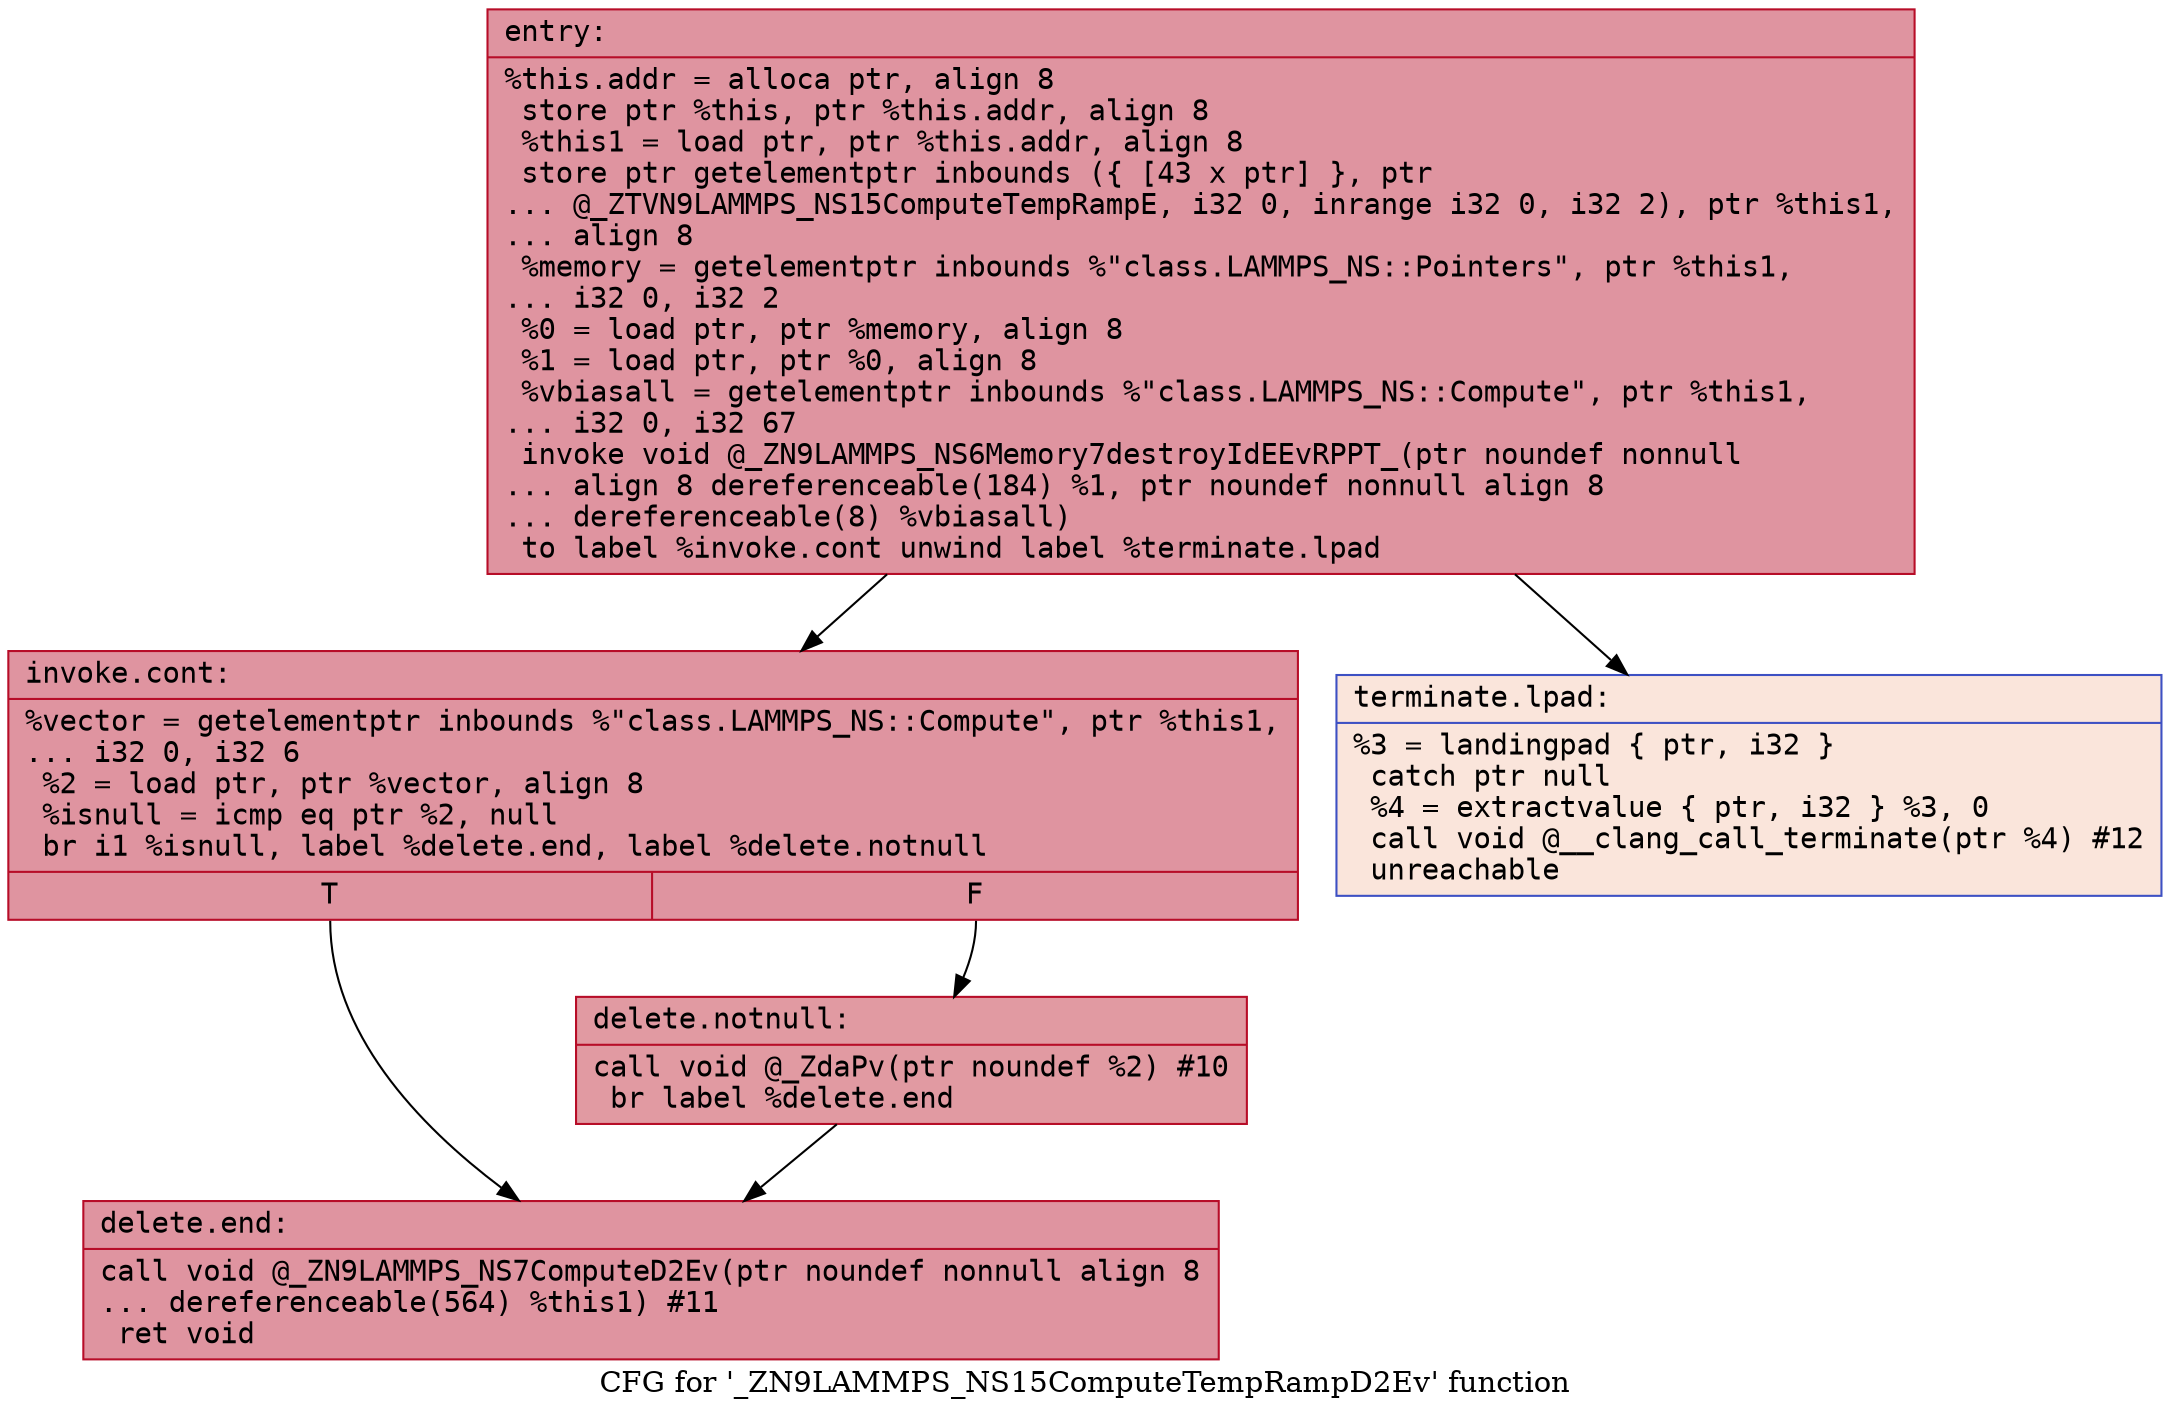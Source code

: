 digraph "CFG for '_ZN9LAMMPS_NS15ComputeTempRampD2Ev' function" {
	label="CFG for '_ZN9LAMMPS_NS15ComputeTempRampD2Ev' function";

	Node0x5563a4171d70 [shape=record,color="#b70d28ff", style=filled, fillcolor="#b70d2870" fontname="Courier",label="{entry:\l|  %this.addr = alloca ptr, align 8\l  store ptr %this, ptr %this.addr, align 8\l  %this1 = load ptr, ptr %this.addr, align 8\l  store ptr getelementptr inbounds (\{ [43 x ptr] \}, ptr\l... @_ZTVN9LAMMPS_NS15ComputeTempRampE, i32 0, inrange i32 0, i32 2), ptr %this1,\l... align 8\l  %memory = getelementptr inbounds %\"class.LAMMPS_NS::Pointers\", ptr %this1,\l... i32 0, i32 2\l  %0 = load ptr, ptr %memory, align 8\l  %1 = load ptr, ptr %0, align 8\l  %vbiasall = getelementptr inbounds %\"class.LAMMPS_NS::Compute\", ptr %this1,\l... i32 0, i32 67\l  invoke void @_ZN9LAMMPS_NS6Memory7destroyIdEEvRPPT_(ptr noundef nonnull\l... align 8 dereferenceable(184) %1, ptr noundef nonnull align 8\l... dereferenceable(8) %vbiasall)\l          to label %invoke.cont unwind label %terminate.lpad\l}"];
	Node0x5563a4171d70 -> Node0x5563a4147ab0[tooltip="entry -> invoke.cont\nProbability 100.00%" ];
	Node0x5563a4171d70 -> Node0x5563a415d7e0[tooltip="entry -> terminate.lpad\nProbability 0.00%" ];
	Node0x5563a4147ab0 [shape=record,color="#b70d28ff", style=filled, fillcolor="#b70d2870" fontname="Courier",label="{invoke.cont:\l|  %vector = getelementptr inbounds %\"class.LAMMPS_NS::Compute\", ptr %this1,\l... i32 0, i32 6\l  %2 = load ptr, ptr %vector, align 8\l  %isnull = icmp eq ptr %2, null\l  br i1 %isnull, label %delete.end, label %delete.notnull\l|{<s0>T|<s1>F}}"];
	Node0x5563a4147ab0:s0 -> Node0x5563a415db70[tooltip="invoke.cont -> delete.end\nProbability 37.50%" ];
	Node0x5563a4147ab0:s1 -> Node0x5563a415dbc0[tooltip="invoke.cont -> delete.notnull\nProbability 62.50%" ];
	Node0x5563a415dbc0 [shape=record,color="#b70d28ff", style=filled, fillcolor="#bb1b2c70" fontname="Courier",label="{delete.notnull:\l|  call void @_ZdaPv(ptr noundef %2) #10\l  br label %delete.end\l}"];
	Node0x5563a415dbc0 -> Node0x5563a415db70[tooltip="delete.notnull -> delete.end\nProbability 100.00%" ];
	Node0x5563a415db70 [shape=record,color="#b70d28ff", style=filled, fillcolor="#b70d2870" fontname="Courier",label="{delete.end:\l|  call void @_ZN9LAMMPS_NS7ComputeD2Ev(ptr noundef nonnull align 8\l... dereferenceable(564) %this1) #11\l  ret void\l}"];
	Node0x5563a415d7e0 [shape=record,color="#3d50c3ff", style=filled, fillcolor="#f4c5ad70" fontname="Courier",label="{terminate.lpad:\l|  %3 = landingpad \{ ptr, i32 \}\l          catch ptr null\l  %4 = extractvalue \{ ptr, i32 \} %3, 0\l  call void @__clang_call_terminate(ptr %4) #12\l  unreachable\l}"];
}

